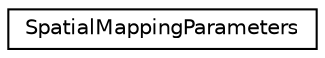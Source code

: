 digraph "Graphical Class Hierarchy"
{
 // LATEX_PDF_SIZE
  edge [fontname="Helvetica",fontsize="10",labelfontname="Helvetica",labelfontsize="10"];
  node [fontname="Helvetica",fontsize="10",shape=record];
  rankdir="LR";
  Node0 [label="SpatialMappingParameters",height=0.2,width=0.4,color="black", fillcolor="white", style="filled",URL="$classsl_1_1SpatialMappingParameters.html",tooltip="Sets the spatial mapping parameters."];
}

